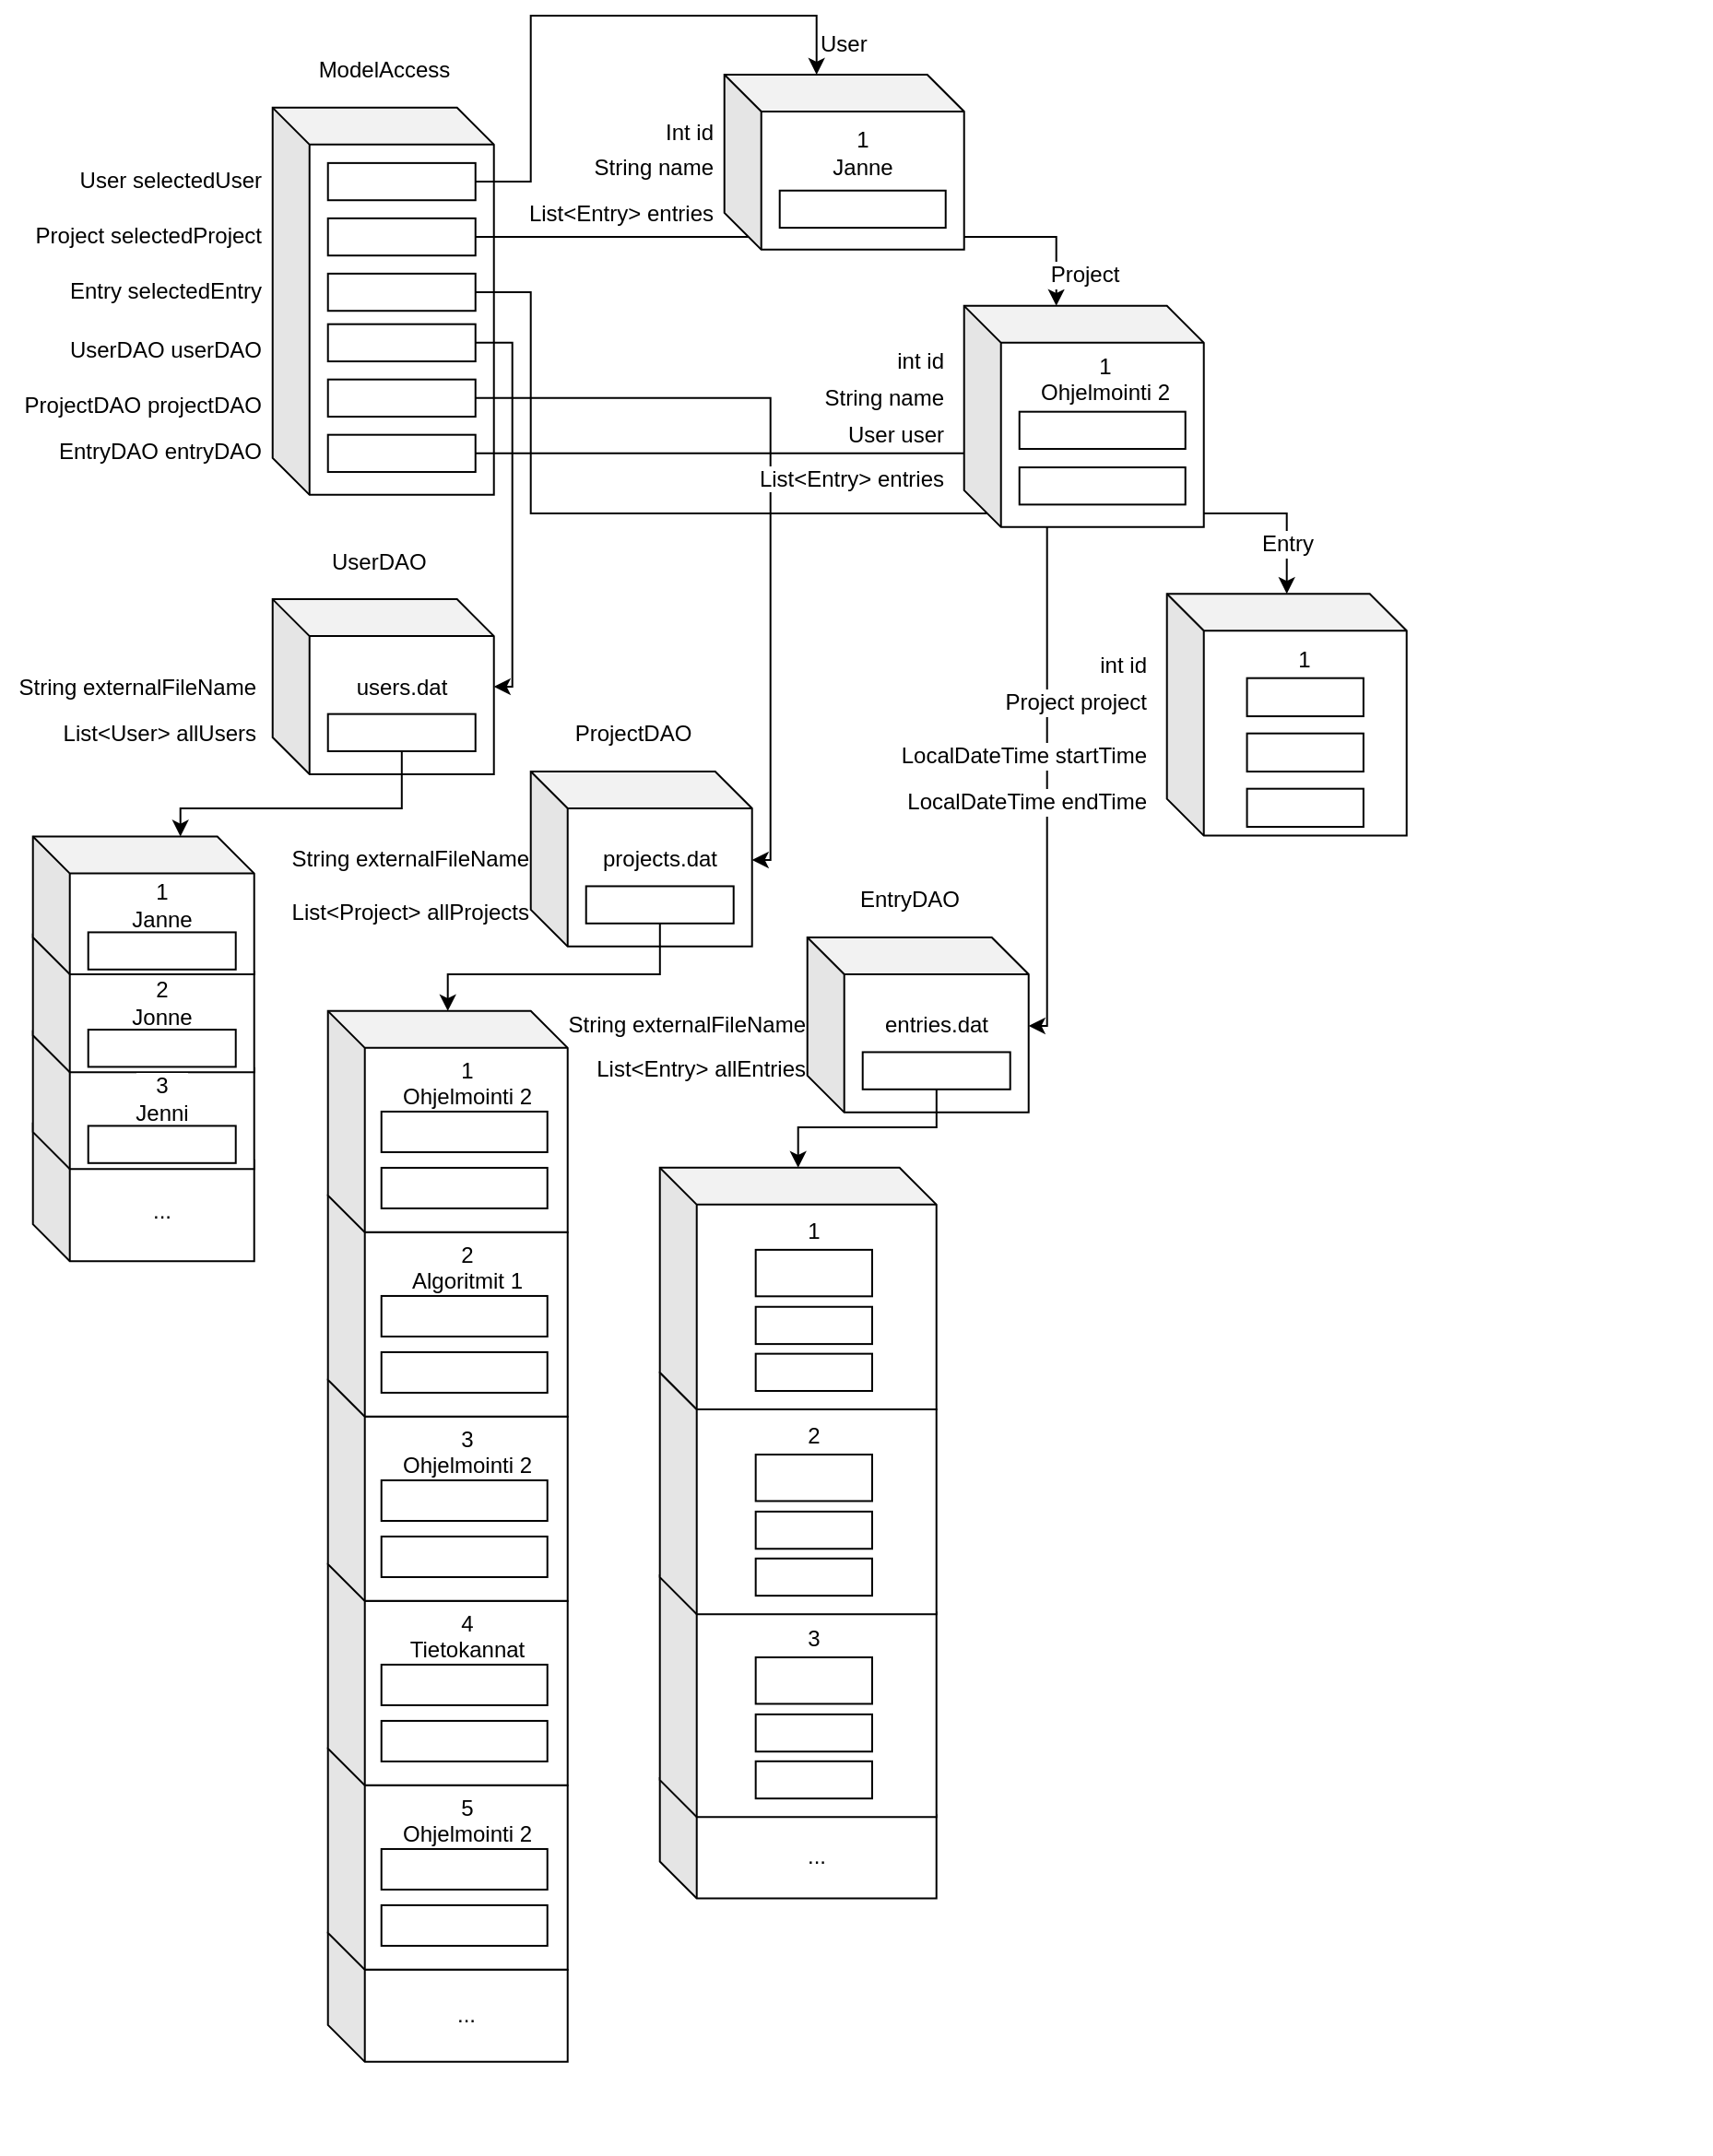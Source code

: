 <mxfile version="12.5.3" type="device"><diagram id="rrkpO7vF_OYcIXnouZr9" name="Page-1"><mxGraphModel dx="1086" dy="966" grid="1" gridSize="10" guides="1" tooltips="1" connect="1" arrows="1" fold="1" page="1" pageScale="1" pageWidth="827" pageHeight="1169" math="0" shadow="0"><root><mxCell id="0"/><mxCell id="1" parent="0"/><mxCell id="aQ8OHR9xUHMVFZoHDJCB-1" value="" style="shape=cube;whiteSpace=wrap;html=1;boundedLbl=1;backgroundOutline=1;darkOpacity=0.05;darkOpacity2=0.1;fontColor=#000000;labelBackgroundColor=#ffffff;" parent="1" vertex="1"><mxGeometry x="157.86" y="70.43" width="120" height="210" as="geometry"/></mxCell><mxCell id="aQ8OHR9xUHMVFZoHDJCB-2" value="ModelAccess" style="text;html=1;align=center;verticalAlign=middle;resizable=0;points=[];autosize=1;fontColor=#000000;labelBackgroundColor=#ffffff;" parent="1" vertex="1"><mxGeometry x="172.86" y="40.43" width="90" height="20" as="geometry"/></mxCell><mxCell id="-StB5n_U-tKDbDOcCWP0-41" value="" style="group;fontColor=#000000;labelBackgroundColor=#ffffff;" parent="1" vertex="1" connectable="0"><mxGeometry x="387.86" y="490.43" width="180" height="124.99" as="geometry"/></mxCell><mxCell id="-StB5n_U-tKDbDOcCWP0-42" value="" style="shape=cube;whiteSpace=wrap;html=1;boundedLbl=1;backgroundOutline=1;darkOpacity=0.05;darkOpacity2=0.1;fontColor=#000000;labelBackgroundColor=#ffffff;" parent="-StB5n_U-tKDbDOcCWP0-41" vertex="1"><mxGeometry x="60" y="30.037" width="120" height="94.953" as="geometry"/></mxCell><mxCell id="-StB5n_U-tKDbDOcCWP0-43" value="" style="rounded=0;whiteSpace=wrap;html=1;fontColor=#000000;labelBackgroundColor=#ffffff;" parent="-StB5n_U-tKDbDOcCWP0-41" vertex="1"><mxGeometry x="90" y="92.293" width="80" height="20.178" as="geometry"/></mxCell><mxCell id="-StB5n_U-tKDbDOcCWP0-44" value="EntryDAO" style="text;html=1;align=center;verticalAlign=middle;resizable=0;points=[];autosize=1;fontColor=#000000;labelBackgroundColor=#ffffff;" parent="-StB5n_U-tKDbDOcCWP0-41" vertex="1"><mxGeometry x="80" width="70" height="20" as="geometry"/></mxCell><mxCell id="-StB5n_U-tKDbDOcCWP0-45" value="entries.dat" style="text;html=1;strokeColor=none;fillColor=none;align=center;verticalAlign=middle;whiteSpace=wrap;rounded=0;fontColor=#000000;labelBackgroundColor=#ffffff;" parent="-StB5n_U-tKDbDOcCWP0-41" vertex="1"><mxGeometry x="110" y="71.398" width="40" height="12.222" as="geometry"/></mxCell><mxCell id="-StB5n_U-tKDbDOcCWP0-87" value="List&amp;lt;Entry&amp;gt; allEntries" style="text;html=1;align=right;fontColor=#000000;labelBackgroundColor=#ffffff;" parent="-StB5n_U-tKDbDOcCWP0-41" vertex="1"><mxGeometry x="-40" y="87.38" width="100" height="30" as="geometry"/></mxCell><mxCell id="-StB5n_U-tKDbDOcCWP0-47" value="" style="group;fontColor=#000000;labelBackgroundColor=#ffffff;" parent="1" vertex="1" connectable="0"><mxGeometry x="237.86" y="400.43" width="180" height="124.99" as="geometry"/></mxCell><mxCell id="-StB5n_U-tKDbDOcCWP0-48" value="" style="shape=cube;whiteSpace=wrap;html=1;boundedLbl=1;backgroundOutline=1;darkOpacity=0.05;darkOpacity2=0.1;fontColor=#000000;labelBackgroundColor=#ffffff;" parent="-StB5n_U-tKDbDOcCWP0-47" vertex="1"><mxGeometry x="60" y="30.037" width="120" height="94.953" as="geometry"/></mxCell><mxCell id="-StB5n_U-tKDbDOcCWP0-49" value="" style="rounded=0;whiteSpace=wrap;html=1;fontColor=#000000;labelBackgroundColor=#ffffff;" parent="-StB5n_U-tKDbDOcCWP0-47" vertex="1"><mxGeometry x="90" y="92.293" width="80" height="20.178" as="geometry"/></mxCell><mxCell id="-StB5n_U-tKDbDOcCWP0-50" value="ProjectDAO" style="text;html=1;align=center;verticalAlign=middle;resizable=0;points=[];autosize=1;fontColor=#000000;labelBackgroundColor=#ffffff;" parent="-StB5n_U-tKDbDOcCWP0-47" vertex="1"><mxGeometry x="75" width="80" height="20" as="geometry"/></mxCell><mxCell id="-StB5n_U-tKDbDOcCWP0-51" value="projects.dat" style="text;html=1;strokeColor=none;fillColor=none;align=center;verticalAlign=middle;whiteSpace=wrap;rounded=0;fontColor=#000000;labelBackgroundColor=#ffffff;" parent="-StB5n_U-tKDbDOcCWP0-47" vertex="1"><mxGeometry x="110" y="71.398" width="40" height="12.222" as="geometry"/></mxCell><mxCell id="-StB5n_U-tKDbDOcCWP0-52" value="String externalFileName" style="text;html=1;align=right;verticalAlign=middle;resizable=0;points=[];autosize=1;fontColor=#000000;labelBackgroundColor=#ffffff;" parent="-StB5n_U-tKDbDOcCWP0-47" vertex="1"><mxGeometry x="-80" y="67.51" width="140" height="20" as="geometry"/></mxCell><mxCell id="-StB5n_U-tKDbDOcCWP0-1" value="" style="group;fontColor=#000000;labelBackgroundColor=#ffffff;" parent="1" vertex="1" connectable="0"><mxGeometry x="27.86" y="452.71" width="120" height="344.764" as="geometry"/></mxCell><mxCell id="-StB5n_U-tKDbDOcCWP0-7" value="" style="group;fontColor=#000000;labelBackgroundColor=#ffffff;" parent="-StB5n_U-tKDbDOcCWP0-1" vertex="1" connectable="0"><mxGeometry y="156" width="120" height="100" as="geometry"/></mxCell><mxCell id="-StB5n_U-tKDbDOcCWP0-8" value="" style="group;fontColor=#000000;labelBackgroundColor=#ffffff;" parent="-StB5n_U-tKDbDOcCWP0-7" vertex="1" connectable="0"><mxGeometry width="120" height="100" as="geometry"/></mxCell><mxCell id="-StB5n_U-tKDbDOcCWP0-9" value="..." style="shape=cube;whiteSpace=wrap;html=1;boundedLbl=1;backgroundOutline=1;darkOpacity=0.05;darkOpacity2=0.1;fontColor=#000000;labelBackgroundColor=#ffffff;" parent="-StB5n_U-tKDbDOcCWP0-8" vertex="1"><mxGeometry y="12.618" width="120" height="74.766" as="geometry"/></mxCell><mxCell id="-StB5n_U-tKDbDOcCWP0-11" value="" style="group;fontColor=#000000;labelBackgroundColor=#ffffff;" parent="-StB5n_U-tKDbDOcCWP0-8" vertex="1" connectable="0"><mxGeometry y="-50" width="120" height="100" as="geometry"/></mxCell><mxCell id="-StB5n_U-tKDbDOcCWP0-12" value="" style="group;fontColor=#000000;labelBackgroundColor=#ffffff;" parent="-StB5n_U-tKDbDOcCWP0-11" vertex="1" connectable="0"><mxGeometry width="120" height="100" as="geometry"/></mxCell><mxCell id="-StB5n_U-tKDbDOcCWP0-13" value="" style="shape=cube;whiteSpace=wrap;html=1;boundedLbl=1;backgroundOutline=1;darkOpacity=0.05;darkOpacity2=0.1;fontColor=#000000;labelBackgroundColor=#ffffff;" parent="-StB5n_U-tKDbDOcCWP0-12" vertex="1"><mxGeometry y="12.618" width="120" height="74.766" as="geometry"/></mxCell><mxCell id="-StB5n_U-tKDbDOcCWP0-15" value="" style="group;fontColor=#000000;labelBackgroundColor=#ffffff;" parent="-StB5n_U-tKDbDOcCWP0-12" vertex="1" connectable="0"><mxGeometry y="-52.43" width="120" height="100" as="geometry"/></mxCell><mxCell id="-StB5n_U-tKDbDOcCWP0-16" value="" style="group;fontColor=#000000;labelBackgroundColor=#ffffff;" parent="-StB5n_U-tKDbDOcCWP0-15" vertex="1" connectable="0"><mxGeometry width="120" height="100" as="geometry"/></mxCell><mxCell id="-StB5n_U-tKDbDOcCWP0-17" value="" style="shape=cube;whiteSpace=wrap;html=1;boundedLbl=1;backgroundOutline=1;darkOpacity=0.05;darkOpacity2=0.1;fontColor=#000000;labelBackgroundColor=#ffffff;" parent="-StB5n_U-tKDbDOcCWP0-16" vertex="1"><mxGeometry y="12.618" width="120" height="74.766" as="geometry"/></mxCell><mxCell id="-StB5n_U-tKDbDOcCWP0-30" value="2&lt;br&gt;Jonne" style="text;html=1;strokeColor=none;fillColor=none;align=center;verticalAlign=middle;whiteSpace=wrap;rounded=0;fontColor=#000000;labelBackgroundColor=#ffffff;" parent="-StB5n_U-tKDbDOcCWP0-16" vertex="1"><mxGeometry x="20" y="34.25" width="100" height="30" as="geometry"/></mxCell><mxCell id="-StB5n_U-tKDbDOcCWP0-31" value="" style="rounded=0;whiteSpace=wrap;html=1;fontColor=#000000;labelBackgroundColor=#ffffff;" parent="-StB5n_U-tKDbDOcCWP0-16" vertex="1"><mxGeometry x="30" y="64.253" width="80" height="20.178" as="geometry"/></mxCell><mxCell id="-StB5n_U-tKDbDOcCWP0-21" value="" style="shape=cube;whiteSpace=wrap;html=1;boundedLbl=1;backgroundOutline=1;darkOpacity=0.05;darkOpacity2=0.1;fontColor=#000000;labelBackgroundColor=#ffffff;" parent="-StB5n_U-tKDbDOcCWP0-16" vertex="1"><mxGeometry y="-40.512" width="120" height="74.766" as="geometry"/></mxCell><mxCell id="-StB5n_U-tKDbDOcCWP0-32" value="3&lt;br&gt;Jenni" style="text;html=1;strokeColor=none;fillColor=none;align=center;verticalAlign=middle;whiteSpace=wrap;rounded=0;fontColor=#000000;labelBackgroundColor=#ffffff;" parent="-StB5n_U-tKDbDOcCWP0-12" vertex="1"><mxGeometry x="20" y="34" width="100" height="30" as="geometry"/></mxCell><mxCell id="-StB5n_U-tKDbDOcCWP0-33" value="" style="rounded=0;whiteSpace=wrap;html=1;fontColor=#000000;labelBackgroundColor=#ffffff;" parent="-StB5n_U-tKDbDOcCWP0-12" vertex="1"><mxGeometry x="30" y="64.003" width="80" height="20.178" as="geometry"/></mxCell><mxCell id="-StB5n_U-tKDbDOcCWP0-19" value="" style="group;fontColor=#000000;labelBackgroundColor=#ffffff;" parent="-StB5n_U-tKDbDOcCWP0-1" vertex="1" connectable="0"><mxGeometry width="120" height="100" as="geometry"/></mxCell><mxCell id="-StB5n_U-tKDbDOcCWP0-20" value="" style="group;fontColor=#000000;labelBackgroundColor=#ffffff;" parent="-StB5n_U-tKDbDOcCWP0-19" vertex="1" connectable="0"><mxGeometry width="120" height="100" as="geometry"/></mxCell><mxCell id="-StB5n_U-tKDbDOcCWP0-22" value="1&lt;br&gt;Janne&lt;br&gt;" style="text;html=1;strokeColor=none;fillColor=none;align=center;verticalAlign=middle;whiteSpace=wrap;rounded=0;fontColor=#000000;labelBackgroundColor=#ffffff;" parent="-StB5n_U-tKDbDOcCWP0-20" vertex="1"><mxGeometry x="20" y="35" width="100" height="30" as="geometry"/></mxCell><mxCell id="-StB5n_U-tKDbDOcCWP0-29" value="" style="rounded=0;whiteSpace=wrap;html=1;fontColor=#000000;labelBackgroundColor=#ffffff;" parent="-StB5n_U-tKDbDOcCWP0-20" vertex="1"><mxGeometry x="30" y="65.003" width="80" height="20.178" as="geometry"/></mxCell><mxCell id="-StB5n_U-tKDbDOcCWP0-179" style="edgeStyle=orthogonalEdgeStyle;rounded=0;orthogonalLoop=1;jettySize=auto;html=1;fontColor=#000000;labelBackgroundColor=#ffffff;" parent="1" source="-StB5n_U-tKDbDOcCWP0-59" target="aQ8OHR9xUHMVFZoHDJCB-309" edge="1"><mxGeometry relative="1" as="geometry"><Array as="points"><mxPoint x="297.86" y="170.43"/><mxPoint x="297.86" y="290.43"/><mxPoint x="707.86" y="290.43"/></Array></mxGeometry></mxCell><mxCell id="-StB5n_U-tKDbDOcCWP0-59" value="" style="rounded=0;whiteSpace=wrap;html=1;fontColor=#000000;labelBackgroundColor=#ffffff;" parent="1" vertex="1"><mxGeometry x="187.86" y="160.433" width="80" height="20.178" as="geometry"/></mxCell><mxCell id="-StB5n_U-tKDbDOcCWP0-174" style="edgeStyle=orthogonalEdgeStyle;rounded=0;orthogonalLoop=1;jettySize=auto;html=1;fontColor=#000000;labelBackgroundColor=#ffffff;" parent="1" source="-StB5n_U-tKDbDOcCWP0-62" target="aQ8OHR9xUHMVFZoHDJCB-229" edge="1"><mxGeometry relative="1" as="geometry"><Array as="points"><mxPoint x="582.86" y="141.43"/></Array></mxGeometry></mxCell><mxCell id="-StB5n_U-tKDbDOcCWP0-62" value="" style="rounded=0;whiteSpace=wrap;html=1;fontColor=#000000;labelBackgroundColor=#ffffff;" parent="1" vertex="1"><mxGeometry x="187.86" y="130.433" width="80" height="20.178" as="geometry"/></mxCell><mxCell id="-StB5n_U-tKDbDOcCWP0-84" style="edgeStyle=orthogonalEdgeStyle;rounded=0;orthogonalLoop=1;jettySize=auto;html=1;fontColor=#000000;labelBackgroundColor=#ffffff;" parent="1" source="-StB5n_U-tKDbDOcCWP0-63" target="aQ8OHR9xUHMVFZoHDJCB-203" edge="1"><mxGeometry relative="1" as="geometry"><Array as="points"><mxPoint x="297.86" y="111.43"/><mxPoint x="297.86" y="20.43"/><mxPoint x="452.86" y="20.43"/></Array></mxGeometry></mxCell><mxCell id="-StB5n_U-tKDbDOcCWP0-63" value="" style="rounded=0;whiteSpace=wrap;html=1;fontColor=#000000;labelBackgroundColor=#ffffff;" parent="1" vertex="1"><mxGeometry x="187.86" y="100.433" width="80" height="20.178" as="geometry"/></mxCell><mxCell id="-StB5n_U-tKDbDOcCWP0-91" style="edgeStyle=orthogonalEdgeStyle;rounded=0;orthogonalLoop=1;jettySize=auto;html=1;fontColor=#000000;labelBackgroundColor=#ffffff;" parent="1" source="-StB5n_U-tKDbDOcCWP0-65" target="-StB5n_U-tKDbDOcCWP0-42" edge="1"><mxGeometry relative="1" as="geometry"><Array as="points"><mxPoint x="577.86" y="258.43"/><mxPoint x="577.86" y="568.43"/></Array></mxGeometry></mxCell><mxCell id="-StB5n_U-tKDbDOcCWP0-65" value="" style="rounded=0;whiteSpace=wrap;html=1;fontColor=#000000;labelBackgroundColor=#ffffff;" parent="1" vertex="1"><mxGeometry x="187.86" y="247.843" width="80" height="20.178" as="geometry"/></mxCell><mxCell id="-StB5n_U-tKDbDOcCWP0-88" style="edgeStyle=orthogonalEdgeStyle;rounded=0;orthogonalLoop=1;jettySize=auto;html=1;fontColor=#000000;labelBackgroundColor=#ffffff;" parent="1" source="-StB5n_U-tKDbDOcCWP0-66" target="-StB5n_U-tKDbDOcCWP0-48" edge="1"><mxGeometry relative="1" as="geometry"><Array as="points"><mxPoint x="427.86" y="228.43"/><mxPoint x="427.86" y="478.43"/></Array></mxGeometry></mxCell><mxCell id="-StB5n_U-tKDbDOcCWP0-66" value="" style="rounded=0;whiteSpace=wrap;html=1;fontColor=#000000;labelBackgroundColor=#ffffff;" parent="1" vertex="1"><mxGeometry x="187.86" y="217.843" width="80" height="20.178" as="geometry"/></mxCell><mxCell id="-StB5n_U-tKDbDOcCWP0-83" style="edgeStyle=orthogonalEdgeStyle;rounded=0;orthogonalLoop=1;jettySize=auto;html=1;fontColor=#000000;labelBackgroundColor=#ffffff;" parent="1" source="-StB5n_U-tKDbDOcCWP0-67" target="-StB5n_U-tKDbDOcCWP0-34" edge="1"><mxGeometry relative="1" as="geometry"><Array as="points"><mxPoint x="287.86" y="198.43"/><mxPoint x="287.86" y="384.43"/></Array></mxGeometry></mxCell><mxCell id="-StB5n_U-tKDbDOcCWP0-67" value="" style="rounded=0;whiteSpace=wrap;html=1;fontColor=#000000;labelBackgroundColor=#ffffff;" parent="1" vertex="1"><mxGeometry x="187.86" y="187.843" width="80" height="20.178" as="geometry"/></mxCell><mxCell id="-StB5n_U-tKDbDOcCWP0-68" value="EntryDAO entryDAO" style="text;html=1;align=right;fontColor=#000000;labelBackgroundColor=#ffffff;" parent="1" vertex="1"><mxGeometry x="72.86" y="242.93" width="80" height="30" as="geometry"/></mxCell><mxCell id="-StB5n_U-tKDbDOcCWP0-69" value="User selectedUser" style="text;html=1;align=right;verticalAlign=middle;resizable=0;points=[];autosize=1;fontColor=#000000;labelBackgroundColor=#ffffff;" parent="1" vertex="1"><mxGeometry x="42.86" y="100.43" width="110" height="20" as="geometry"/></mxCell><mxCell id="-StB5n_U-tKDbDOcCWP0-70" value="Project selectedProject" style="text;html=1;align=right;fontColor=#000000;labelBackgroundColor=#ffffff;" parent="1" vertex="1"><mxGeometry x="62.86" y="125.52" width="90" height="30" as="geometry"/></mxCell><mxCell id="-StB5n_U-tKDbDOcCWP0-71" value="ProjectDAO projectDAO" style="text;html=1;align=right;fontColor=#000000;labelBackgroundColor=#ffffff;" parent="1" vertex="1"><mxGeometry x="62.86" y="217.84" width="90" height="30" as="geometry"/></mxCell><mxCell id="-StB5n_U-tKDbDOcCWP0-72" value="Entry selectedEntry" style="text;html=1;align=right;fontColor=#000000;labelBackgroundColor=#ffffff;" parent="1" vertex="1"><mxGeometry x="72.86" y="155.52" width="80" height="30" as="geometry"/></mxCell><mxCell id="-StB5n_U-tKDbDOcCWP0-73" value="UserDAO&amp;nbsp;userDAO" style="text;html=1;align=right;fontColor=#000000;labelBackgroundColor=#ffffff;" parent="1" vertex="1"><mxGeometry x="97.86" y="187.84" width="55" height="30" as="geometry"/></mxCell><mxCell id="-StB5n_U-tKDbDOcCWP0-76" value="" style="group;fontColor=#000000;labelBackgroundColor=#ffffff;" parent="1" vertex="1" connectable="0"><mxGeometry x="97.86" y="307.02" width="180" height="124.99" as="geometry"/></mxCell><mxCell id="-StB5n_U-tKDbDOcCWP0-40" value="" style="group;fontColor=#000000;labelBackgroundColor=#ffffff;" parent="-StB5n_U-tKDbDOcCWP0-76" vertex="1" connectable="0"><mxGeometry width="180" height="124.99" as="geometry"/></mxCell><mxCell id="-StB5n_U-tKDbDOcCWP0-34" value="" style="shape=cube;whiteSpace=wrap;html=1;boundedLbl=1;backgroundOutline=1;darkOpacity=0.05;darkOpacity2=0.1;fontColor=#000000;labelBackgroundColor=#ffffff;" parent="-StB5n_U-tKDbDOcCWP0-40" vertex="1"><mxGeometry x="60" y="30.037" width="120" height="94.953" as="geometry"/></mxCell><mxCell id="-StB5n_U-tKDbDOcCWP0-35" value="" style="rounded=0;whiteSpace=wrap;html=1;fontColor=#000000;labelBackgroundColor=#ffffff;" parent="-StB5n_U-tKDbDOcCWP0-40" vertex="1"><mxGeometry x="90" y="92.293" width="80" height="20.178" as="geometry"/></mxCell><mxCell id="-StB5n_U-tKDbDOcCWP0-38" value="users.dat" style="text;html=1;strokeColor=none;fillColor=none;align=center;verticalAlign=middle;whiteSpace=wrap;rounded=0;fontColor=#000000;labelBackgroundColor=#ffffff;" parent="-StB5n_U-tKDbDOcCWP0-40" vertex="1"><mxGeometry x="110" y="71.398" width="40" height="12.222" as="geometry"/></mxCell><mxCell id="-StB5n_U-tKDbDOcCWP0-39" value="String externalFileName" style="text;html=1;align=right;verticalAlign=middle;resizable=0;points=[];autosize=1;fontColor=#000000;labelBackgroundColor=#ffffff;" parent="-StB5n_U-tKDbDOcCWP0-40" vertex="1"><mxGeometry x="-87.86" y="67.51" width="140" height="20" as="geometry"/></mxCell><mxCell id="-StB5n_U-tKDbDOcCWP0-55" value="List&amp;lt;User&amp;gt; allUsers" style="text;html=1;align=right;fontColor=#000000;labelBackgroundColor=#ffffff;" parent="-StB5n_U-tKDbDOcCWP0-40" vertex="1"><mxGeometry x="-30" y="88.69" width="82.14" height="27.38" as="geometry"/></mxCell><mxCell id="-StB5n_U-tKDbDOcCWP0-79" value="&lt;span style=&quot;&quot;&gt;UserDAO&lt;/span&gt;" style="text;html=1;fontColor=#000000;labelBackgroundColor=#ffffff;" parent="-StB5n_U-tKDbDOcCWP0-40" vertex="1"><mxGeometry x="90" y="-4.0" width="80" height="30" as="geometry"/></mxCell><mxCell id="-StB5n_U-tKDbDOcCWP0-78" style="edgeStyle=orthogonalEdgeStyle;rounded=0;orthogonalLoop=1;jettySize=auto;html=1;fontColor=#000000;labelBackgroundColor=#ffffff;" parent="1" source="-StB5n_U-tKDbDOcCWP0-35" target="-StB5n_U-tKDbDOcCWP0-21" edge="1"><mxGeometry relative="1" as="geometry"><Array as="points"><mxPoint x="227.86" y="450.43"/><mxPoint x="107.86" y="450.43"/></Array></mxGeometry></mxCell><mxCell id="-StB5n_U-tKDbDOcCWP0-92" style="edgeStyle=orthogonalEdgeStyle;rounded=0;orthogonalLoop=1;jettySize=auto;html=1;fontColor=#000000;labelBackgroundColor=#ffffff;" parent="1" source="-StB5n_U-tKDbDOcCWP0-43" target="aQ8OHR9xUHMVFZoHDJCB-299" edge="1"><mxGeometry relative="1" as="geometry"><Array as="points"><mxPoint x="517.86" y="623.43"/><mxPoint x="442.86" y="623.43"/></Array></mxGeometry></mxCell><mxCell id="-StB5n_U-tKDbDOcCWP0-103" value="Project" style="text;html=1;align=center;verticalAlign=middle;resizable=0;points=[];autosize=1;labelBackgroundColor=#ffffff;fontColor=#000000;" parent="1" vertex="1"><mxGeometry x="572.86" y="150.61" width="50" height="20" as="geometry"/></mxCell><mxCell id="-StB5n_U-tKDbDOcCWP0-110" value="" style="group;fontColor=#000000;labelBackgroundColor=#ffffff;" parent="1" vertex="1" connectable="0"><mxGeometry x="532.86" y="177.93" width="130" height="120" as="geometry"/></mxCell><mxCell id="aQ8OHR9xUHMVFZoHDJCB-229" value="" style="shape=cube;whiteSpace=wrap;html=1;boundedLbl=1;backgroundOutline=1;darkOpacity=0.05;darkOpacity2=0.1;fontColor=#000000;labelBackgroundColor=#ffffff;" parent="-StB5n_U-tKDbDOcCWP0-110" vertex="1"><mxGeometry width="130" height="120" as="geometry"/></mxCell><mxCell id="aQ8OHR9xUHMVFZoHDJCB-231" value="" style="rounded=0;whiteSpace=wrap;html=1;fontColor=#000000;labelBackgroundColor=#ffffff;" parent="-StB5n_U-tKDbDOcCWP0-110" vertex="1"><mxGeometry x="30" y="87.59" width="90" height="20.18" as="geometry"/></mxCell><mxCell id="-StB5n_U-tKDbDOcCWP0-109" value="" style="rounded=0;whiteSpace=wrap;html=1;fontColor=#000000;labelBackgroundColor=#ffffff;" parent="-StB5n_U-tKDbDOcCWP0-110" vertex="1"><mxGeometry x="30" y="57.41" width="90" height="20.18" as="geometry"/></mxCell><mxCell id="YwDXdA1d0f5KHi-CMdwl-13" value="1&lt;br&gt;Ohjelmointi 2" style="text;html=1;align=center;fontColor=#000000;labelBackgroundColor=#ffffff;" parent="-StB5n_U-tKDbDOcCWP0-110" vertex="1"><mxGeometry x="41" y="19.503" width="70" height="43.636" as="geometry"/></mxCell><mxCell id="-StB5n_U-tKDbDOcCWP0-143" value="" style="group;fontColor=#000000;labelBackgroundColor=#ffffff;" parent="1" vertex="1" connectable="0"><mxGeometry x="187.86" y="560.43" width="130" height="620" as="geometry"/></mxCell><mxCell id="-StB5n_U-tKDbDOcCWP0-138" value="" style="group;fontColor=#000000;labelBackgroundColor=#ffffff;" parent="-StB5n_U-tKDbDOcCWP0-143" vertex="1" connectable="0"><mxGeometry x="5.684e-14" y="500" width="130" height="120" as="geometry"/></mxCell><mxCell id="-StB5n_U-tKDbDOcCWP0-139" value="..." style="shape=cube;whiteSpace=wrap;html=1;boundedLbl=1;backgroundOutline=1;darkOpacity=0.05;darkOpacity2=0.1;fontColor=#000000;labelBackgroundColor=#ffffff;" parent="-StB5n_U-tKDbDOcCWP0-138" vertex="1"><mxGeometry width="130" height="70" as="geometry"/></mxCell><mxCell id="-StB5n_U-tKDbDOcCWP0-111" value="" style="group;fontColor=#000000;labelBackgroundColor=#ffffff;" parent="-StB5n_U-tKDbDOcCWP0-143" vertex="1" connectable="0"><mxGeometry width="130.0" height="520" as="geometry"/></mxCell><mxCell id="-StB5n_U-tKDbDOcCWP0-116" value="" style="group;fontColor=#000000;labelBackgroundColor=#ffffff;" parent="-StB5n_U-tKDbDOcCWP0-111" vertex="1" connectable="0"><mxGeometry x="5.684e-14" y="100" width="130" height="420" as="geometry"/></mxCell><mxCell id="-StB5n_U-tKDbDOcCWP0-121" value="" style="group;fontColor=#000000;labelBackgroundColor=#ffffff;" parent="-StB5n_U-tKDbDOcCWP0-116" vertex="1" connectable="0"><mxGeometry x="-5.684e-14" y="100" width="130" height="320" as="geometry"/></mxCell><mxCell id="-StB5n_U-tKDbDOcCWP0-126" value="" style="group;fontColor=#000000;labelBackgroundColor=#ffffff;" parent="-StB5n_U-tKDbDOcCWP0-121" vertex="1" connectable="0"><mxGeometry y="100" width="130" height="220" as="geometry"/></mxCell><mxCell id="-StB5n_U-tKDbDOcCWP0-131" value="" style="group;fontColor=#000000;labelBackgroundColor=#ffffff;" parent="-StB5n_U-tKDbDOcCWP0-126" vertex="1" connectable="0"><mxGeometry y="100" width="130" height="120" as="geometry"/></mxCell><mxCell id="-StB5n_U-tKDbDOcCWP0-132" value="" style="shape=cube;whiteSpace=wrap;html=1;boundedLbl=1;backgroundOutline=1;darkOpacity=0.05;darkOpacity2=0.1;fontColor=#000000;labelBackgroundColor=#ffffff;" parent="-StB5n_U-tKDbDOcCWP0-131" vertex="1"><mxGeometry width="130" height="120.0" as="geometry"/></mxCell><mxCell id="-StB5n_U-tKDbDOcCWP0-133" value="" style="rounded=0;whiteSpace=wrap;html=1;fontColor=#000000;labelBackgroundColor=#ffffff;" parent="-StB5n_U-tKDbDOcCWP0-131" vertex="1"><mxGeometry x="29" y="85.036" width="90" height="22.015" as="geometry"/></mxCell><mxCell id="-StB5n_U-tKDbDOcCWP0-134" value="5&lt;br&gt;Ohjelmointi 2" style="text;html=1;align=center;fontColor=#000000;labelBackgroundColor=#ffffff;" parent="-StB5n_U-tKDbDOcCWP0-131" vertex="1"><mxGeometry x="40" y="18.993" width="70" height="43.636" as="geometry"/></mxCell><mxCell id="-StB5n_U-tKDbDOcCWP0-135" value="" style="rounded=0;whiteSpace=wrap;html=1;fontColor=#000000;labelBackgroundColor=#ffffff;" parent="-StB5n_U-tKDbDOcCWP0-131" vertex="1"><mxGeometry x="29" y="54.545" width="90" height="22.015" as="geometry"/></mxCell><mxCell id="-StB5n_U-tKDbDOcCWP0-127" value="" style="shape=cube;whiteSpace=wrap;html=1;boundedLbl=1;backgroundOutline=1;darkOpacity=0.05;darkOpacity2=0.1;fontColor=#000000;labelBackgroundColor=#ffffff;" parent="-StB5n_U-tKDbDOcCWP0-126" vertex="1"><mxGeometry width="130" height="120.0" as="geometry"/></mxCell><mxCell id="-StB5n_U-tKDbDOcCWP0-128" value="" style="rounded=0;whiteSpace=wrap;html=1;fontColor=#000000;labelBackgroundColor=#ffffff;" parent="-StB5n_U-tKDbDOcCWP0-126" vertex="1"><mxGeometry x="29" y="85.036" width="90" height="22.015" as="geometry"/></mxCell><mxCell id="-StB5n_U-tKDbDOcCWP0-129" value="4&lt;br&gt;Tietokannat" style="text;html=1;align=center;fontColor=#000000;labelBackgroundColor=#ffffff;" parent="-StB5n_U-tKDbDOcCWP0-126" vertex="1"><mxGeometry x="40" y="18.993" width="70" height="43.636" as="geometry"/></mxCell><mxCell id="-StB5n_U-tKDbDOcCWP0-130" value="" style="rounded=0;whiteSpace=wrap;html=1;fontColor=#000000;labelBackgroundColor=#ffffff;" parent="-StB5n_U-tKDbDOcCWP0-126" vertex="1"><mxGeometry x="29" y="54.545" width="90" height="22.015" as="geometry"/></mxCell><mxCell id="-StB5n_U-tKDbDOcCWP0-122" value="" style="shape=cube;whiteSpace=wrap;html=1;boundedLbl=1;backgroundOutline=1;darkOpacity=0.05;darkOpacity2=0.1;fontColor=#000000;labelBackgroundColor=#ffffff;" parent="-StB5n_U-tKDbDOcCWP0-121" vertex="1"><mxGeometry width="130" height="120.0" as="geometry"/></mxCell><mxCell id="-StB5n_U-tKDbDOcCWP0-123" value="" style="rounded=0;whiteSpace=wrap;html=1;fontColor=#000000;labelBackgroundColor=#ffffff;" parent="-StB5n_U-tKDbDOcCWP0-121" vertex="1"><mxGeometry x="29" y="85.036" width="90" height="22.015" as="geometry"/></mxCell><mxCell id="-StB5n_U-tKDbDOcCWP0-124" value="3&lt;br&gt;Ohjelmointi 2" style="text;html=1;align=center;fontColor=#000000;labelBackgroundColor=#ffffff;" parent="-StB5n_U-tKDbDOcCWP0-121" vertex="1"><mxGeometry x="40" y="18.993" width="70" height="43.636" as="geometry"/></mxCell><mxCell id="-StB5n_U-tKDbDOcCWP0-125" value="" style="rounded=0;whiteSpace=wrap;html=1;fontColor=#000000;labelBackgroundColor=#ffffff;" parent="-StB5n_U-tKDbDOcCWP0-121" vertex="1"><mxGeometry x="29" y="54.545" width="90" height="22.015" as="geometry"/></mxCell><mxCell id="-StB5n_U-tKDbDOcCWP0-117" value="" style="shape=cube;whiteSpace=wrap;html=1;boundedLbl=1;backgroundOutline=1;darkOpacity=0.05;darkOpacity2=0.1;fontColor=#000000;labelBackgroundColor=#ffffff;" parent="-StB5n_U-tKDbDOcCWP0-116" vertex="1"><mxGeometry width="130" height="120.0" as="geometry"/></mxCell><mxCell id="-StB5n_U-tKDbDOcCWP0-118" value="" style="rounded=0;whiteSpace=wrap;html=1;fontColor=#000000;labelBackgroundColor=#ffffff;" parent="-StB5n_U-tKDbDOcCWP0-116" vertex="1"><mxGeometry x="29" y="85.036" width="90" height="22.015" as="geometry"/></mxCell><mxCell id="-StB5n_U-tKDbDOcCWP0-119" value="2&lt;br&gt;Algoritmit 1" style="text;html=1;align=center;fontColor=#000000;labelBackgroundColor=#ffffff;" parent="-StB5n_U-tKDbDOcCWP0-116" vertex="1"><mxGeometry x="40" y="18.993" width="70" height="43.636" as="geometry"/></mxCell><mxCell id="-StB5n_U-tKDbDOcCWP0-120" value="" style="rounded=0;whiteSpace=wrap;html=1;fontColor=#000000;labelBackgroundColor=#ffffff;" parent="-StB5n_U-tKDbDOcCWP0-116" vertex="1"><mxGeometry x="29" y="54.545" width="90" height="22.015" as="geometry"/></mxCell><mxCell id="-StB5n_U-tKDbDOcCWP0-112" value="" style="shape=cube;whiteSpace=wrap;html=1;boundedLbl=1;backgroundOutline=1;darkOpacity=0.05;darkOpacity2=0.1;fontColor=#000000;labelBackgroundColor=#ffffff;" parent="-StB5n_U-tKDbDOcCWP0-111" vertex="1"><mxGeometry width="130" height="120.0" as="geometry"/></mxCell><mxCell id="-StB5n_U-tKDbDOcCWP0-113" value="" style="rounded=0;whiteSpace=wrap;html=1;fontColor=#000000;labelBackgroundColor=#ffffff;" parent="-StB5n_U-tKDbDOcCWP0-111" vertex="1"><mxGeometry x="29" y="85.036" width="90" height="22.015" as="geometry"/></mxCell><mxCell id="-StB5n_U-tKDbDOcCWP0-114" value="1&lt;br&gt;Ohjelmointi 2" style="text;html=1;align=center;fontColor=#000000;labelBackgroundColor=#ffffff;" parent="-StB5n_U-tKDbDOcCWP0-111" vertex="1"><mxGeometry x="40" y="18.993" width="70" height="43.636" as="geometry"/></mxCell><mxCell id="-StB5n_U-tKDbDOcCWP0-115" value="" style="rounded=0;whiteSpace=wrap;html=1;fontColor=#000000;labelBackgroundColor=#ffffff;" parent="-StB5n_U-tKDbDOcCWP0-111" vertex="1"><mxGeometry x="29" y="54.545" width="90" height="22.015" as="geometry"/></mxCell><mxCell id="-StB5n_U-tKDbDOcCWP0-170" value="List&amp;lt;Entry&amp;gt; entries" style="text;html=1;align=right;labelBackgroundColor=#ffffff;fontColor=#000000;" parent="1" vertex="1"><mxGeometry x="422.86" y="258.02" width="100" height="30" as="geometry"/></mxCell><mxCell id="-StB5n_U-tKDbDOcCWP0-171" value="String name" style="text;html=1;align=right;verticalAlign=middle;resizable=0;points=[];autosize=1;labelBackgroundColor=#ffffff;fontColor=#000000;" parent="1" vertex="1"><mxGeometry x="442.86" y="217.93" width="80" height="20" as="geometry"/></mxCell><mxCell id="-StB5n_U-tKDbDOcCWP0-172" value="User user" style="text;html=1;align=right;verticalAlign=middle;resizable=0;points=[];autosize=1;labelBackgroundColor=#ffffff;fontColor=#000000;" parent="1" vertex="1"><mxGeometry x="452.86" y="237.93" width="70" height="20" as="geometry"/></mxCell><mxCell id="-StB5n_U-tKDbDOcCWP0-173" value="int id" style="text;html=1;align=right;verticalAlign=middle;resizable=0;points=[];autosize=1;labelBackgroundColor=#ffffff;fontColor=#000000;" parent="1" vertex="1"><mxGeometry x="482.86" y="197.93" width="40" height="20" as="geometry"/></mxCell><mxCell id="aQ8OHR9xUHMVFZoHDJCB-201" value="" style="group;fontColor=#000000;labelBackgroundColor=#ffffff;" parent="1" vertex="1" connectable="0"><mxGeometry x="402.86" y="20.43" width="130" height="127" as="geometry"/></mxCell><mxCell id="aQ8OHR9xUHMVFZoHDJCB-202" value="" style="group;fontColor=#000000;labelBackgroundColor=#ffffff;" parent="aQ8OHR9xUHMVFZoHDJCB-201" vertex="1" connectable="0"><mxGeometry width="130" height="127" as="geometry"/></mxCell><mxCell id="aQ8OHR9xUHMVFZoHDJCB-203" value="" style="shape=cube;whiteSpace=wrap;html=1;boundedLbl=1;backgroundOutline=1;darkOpacity=0.05;darkOpacity2=0.1;fontColor=#000000;labelBackgroundColor=#ffffff;" parent="aQ8OHR9xUHMVFZoHDJCB-202" vertex="1"><mxGeometry y="32.05" width="130" height="94.95" as="geometry"/></mxCell><mxCell id="aQ8OHR9xUHMVFZoHDJCB-205" value="" style="rounded=0;whiteSpace=wrap;html=1;fontColor=#000000;labelBackgroundColor=#ffffff;" parent="aQ8OHR9xUHMVFZoHDJCB-202" vertex="1"><mxGeometry x="30" y="94.95" width="90" height="20.18" as="geometry"/></mxCell><mxCell id="-StB5n_U-tKDbDOcCWP0-58" value="User" style="text;html=1;labelBackgroundColor=#ffffff;fontColor=#000000;" parent="aQ8OHR9xUHMVFZoHDJCB-202" vertex="1"><mxGeometry x="50" y="2.05" width="50" height="30" as="geometry"/></mxCell><mxCell id="YwDXdA1d0f5KHi-CMdwl-14" value="1&lt;br&gt;Janne&lt;br&gt;" style="text;html=1;strokeColor=none;fillColor=none;align=center;verticalAlign=middle;whiteSpace=wrap;rounded=0;fontColor=#000000;labelBackgroundColor=#ffffff;" parent="aQ8OHR9xUHMVFZoHDJCB-202" vertex="1"><mxGeometry x="25" y="60" width="100" height="30" as="geometry"/></mxCell><mxCell id="-StB5n_U-tKDbDOcCWP0-175" value="int id" style="text;html=1;align=right;verticalAlign=middle;resizable=0;points=[];autosize=1;labelBackgroundColor=#ffffff;fontColor=#000000;" parent="1" vertex="1"><mxGeometry x="592.86" y="363.43" width="40" height="20" as="geometry"/></mxCell><mxCell id="-StB5n_U-tKDbDOcCWP0-176" value="LocalDateTime startTime" style="text;html=1;align=right;verticalAlign=middle;resizable=0;points=[];autosize=1;labelBackgroundColor=#ffffff;fontColor=#000000;" parent="1" vertex="1"><mxGeometry x="482.86" y="412.43" width="150" height="20" as="geometry"/></mxCell><mxCell id="-StB5n_U-tKDbDOcCWP0-177" value="LocalDateTime endTime" style="text;html=1;align=right;verticalAlign=middle;resizable=0;points=[];autosize=1;labelBackgroundColor=#ffffff;fontColor=#000000;" parent="1" vertex="1"><mxGeometry x="482.86" y="437.43" width="150" height="20" as="geometry"/></mxCell><mxCell id="-StB5n_U-tKDbDOcCWP0-178" value="Project project" style="text;html=1;align=right;verticalAlign=middle;resizable=0;points=[];autosize=1;labelBackgroundColor=#ffffff;fontColor=#000000;" parent="1" vertex="1"><mxGeometry x="542.86" y="383.43" width="90" height="20" as="geometry"/></mxCell><mxCell id="aQ8OHR9xUHMVFZoHDJCB-308" value="" style="group;fontColor=#000000;labelBackgroundColor=#ffffff;" parent="1" vertex="1" connectable="0"><mxGeometry x="642.86" y="289.84" width="133.55" height="175.46" as="geometry"/></mxCell><mxCell id="aQ8OHR9xUHMVFZoHDJCB-309" value="" style="shape=cube;whiteSpace=wrap;html=1;boundedLbl=1;backgroundOutline=1;darkOpacity=0.05;darkOpacity2=0.1;fontColor=#000000;labelBackgroundColor=#ffffff;" parent="aQ8OHR9xUHMVFZoHDJCB-308" vertex="1"><mxGeometry y="44.279" width="130" height="131.181" as="geometry"/></mxCell><mxCell id="-StB5n_U-tKDbDOcCWP0-168" value="" style="rounded=0;whiteSpace=wrap;html=1;fontColor=#000000;labelBackgroundColor=#ffffff;" parent="aQ8OHR9xUHMVFZoHDJCB-308" vertex="1"><mxGeometry x="43.42" y="90" width="63.16" height="20.69" as="geometry"/></mxCell><mxCell id="-StB5n_U-tKDbDOcCWP0-167" value="" style="rounded=0;whiteSpace=wrap;html=1;fontColor=#000000;labelBackgroundColor=#ffffff;" parent="aQ8OHR9xUHMVFZoHDJCB-308" vertex="1"><mxGeometry x="43.42" y="120" width="63.16" height="20.69" as="geometry"/></mxCell><mxCell id="-StB5n_U-tKDbDOcCWP0-166" value="" style="rounded=0;whiteSpace=wrap;html=1;fontColor=#000000;labelBackgroundColor=#ffffff;" parent="aQ8OHR9xUHMVFZoHDJCB-308" vertex="1"><mxGeometry x="43.42" y="150" width="63.16" height="20.69" as="geometry"/></mxCell><mxCell id="aQ8OHR9xUHMVFZoHDJCB-310" value="Entry" style="text;html=1;align=center;verticalAlign=middle;resizable=0;points=[];autosize=1;labelBackgroundColor=#ffffff;fillColor=none;fontColor=#000000;" parent="aQ8OHR9xUHMVFZoHDJCB-308" vertex="1"><mxGeometry x="45" y="7.543" width="40" height="20" as="geometry"/></mxCell><mxCell id="YwDXdA1d0f5KHi-CMdwl-15" value="1" style="text;html=1;strokeColor=none;fillColor=none;align=center;verticalAlign=middle;whiteSpace=wrap;rounded=0;fontColor=#000000;labelBackgroundColor=#ffffff;" parent="aQ8OHR9xUHMVFZoHDJCB-308" vertex="1"><mxGeometry x="16.45" y="70" width="117.1" height="20" as="geometry"/></mxCell><mxCell id="-StB5n_U-tKDbDOcCWP0-180" style="edgeStyle=orthogonalEdgeStyle;rounded=0;orthogonalLoop=1;jettySize=auto;html=1;fontColor=#000000;labelBackgroundColor=#ffffff;" parent="1" source="-StB5n_U-tKDbDOcCWP0-49" target="-StB5n_U-tKDbDOcCWP0-112" edge="1"><mxGeometry relative="1" as="geometry"><Array as="points"><mxPoint x="367.86" y="540.43"/><mxPoint x="252.86" y="540.43"/></Array></mxGeometry></mxCell><mxCell id="aQ8OHR9xUHMVFZoHDJCB-298" value="" style="group;fontColor=#000000;labelBackgroundColor=#ffffff;" parent="1" vertex="1" connectable="0"><mxGeometry x="787.86" y="630.43" width="150" height="426.34" as="geometry"/></mxCell><mxCell id="YwDXdA1d0f5KHi-CMdwl-2" value="" style="group;fontColor=#000000;labelBackgroundColor=#ffffff;" parent="aQ8OHR9xUHMVFZoHDJCB-298" vertex="1" connectable="0"><mxGeometry x="-420" y="15.0" width="150" height="396.34" as="geometry"/></mxCell><mxCell id="YwDXdA1d0f5KHi-CMdwl-1" value="" style="group;fontColor=#000000;labelBackgroundColor=#ffffff;" parent="YwDXdA1d0f5KHi-CMdwl-2" vertex="1" connectable="0"><mxGeometry width="150" height="396.34" as="geometry"/></mxCell><mxCell id="-StB5n_U-tKDbDOcCWP0-197" value="" style="group;fontColor=#000000;labelBackgroundColor=#ffffff;" parent="YwDXdA1d0f5KHi-CMdwl-1" vertex="1" connectable="0"><mxGeometry width="150" height="396.34" as="geometry"/></mxCell><mxCell id="-StB5n_U-tKDbDOcCWP0-165" value="..." style="shape=cube;whiteSpace=wrap;html=1;boundedLbl=1;backgroundOutline=1;darkOpacity=0.05;darkOpacity2=0.1;fontColor=#000000;labelBackgroundColor=#ffffff;" parent="-StB5n_U-tKDbDOcCWP0-197" vertex="1"><mxGeometry y="331.07" width="150" height="65.27" as="geometry"/></mxCell><mxCell id="-StB5n_U-tKDbDOcCWP0-190" value="" style="group;fontColor=#000000;labelBackgroundColor=#ffffff;" parent="-StB5n_U-tKDbDOcCWP0-197" vertex="1" connectable="0"><mxGeometry y="221.07" width="150" height="131.07" as="geometry"/></mxCell><mxCell id="-StB5n_U-tKDbDOcCWP0-191" value="" style="shape=cube;whiteSpace=wrap;html=1;boundedLbl=1;backgroundOutline=1;darkOpacity=0.05;darkOpacity2=0.1;fontColor=#000000;labelBackgroundColor=#ffffff;" parent="-StB5n_U-tKDbDOcCWP0-190" vertex="1"><mxGeometry width="150" height="131.07" as="geometry"/></mxCell><mxCell id="-StB5n_U-tKDbDOcCWP0-192" value="3" style="text;html=1;strokeColor=none;fillColor=none;align=center;verticalAlign=middle;whiteSpace=wrap;rounded=0;fontColor=#000000;labelBackgroundColor=#ffffff;" parent="-StB5n_U-tKDbDOcCWP0-190" vertex="1"><mxGeometry x="25.01" y="24.51" width="117.1" height="20" as="geometry"/></mxCell><mxCell id="-StB5n_U-tKDbDOcCWP0-193" value="" style="rounded=0;whiteSpace=wrap;html=1;fontColor=#000000;labelBackgroundColor=#ffffff;" parent="-StB5n_U-tKDbDOcCWP0-190" vertex="1"><mxGeometry x="51.979" y="44.514" width="63.158" height="25.222" as="geometry"/></mxCell><mxCell id="-StB5n_U-tKDbDOcCWP0-194" value="" style="rounded=0;whiteSpace=wrap;html=1;fontColor=#000000;labelBackgroundColor=#ffffff;" parent="-StB5n_U-tKDbDOcCWP0-190" vertex="1"><mxGeometry x="51.979" y="75.443" width="63.158" height="20.178" as="geometry"/></mxCell><mxCell id="-StB5n_U-tKDbDOcCWP0-195" value="" style="rounded=0;whiteSpace=wrap;html=1;fontColor=#000000;labelBackgroundColor=#ffffff;" parent="-StB5n_U-tKDbDOcCWP0-190" vertex="1"><mxGeometry x="51.979" y="100.893" width="63.158" height="20.178" as="geometry"/></mxCell><mxCell id="-StB5n_U-tKDbDOcCWP0-184" value="" style="group;fontColor=#000000;labelBackgroundColor=#ffffff;" parent="-StB5n_U-tKDbDOcCWP0-197" vertex="1" connectable="0"><mxGeometry y="111.07" width="150" height="131.07" as="geometry"/></mxCell><mxCell id="-StB5n_U-tKDbDOcCWP0-185" value="" style="shape=cube;whiteSpace=wrap;html=1;boundedLbl=1;backgroundOutline=1;darkOpacity=0.05;darkOpacity2=0.1;fontColor=#000000;labelBackgroundColor=#ffffff;" parent="-StB5n_U-tKDbDOcCWP0-184" vertex="1"><mxGeometry width="150" height="131.07" as="geometry"/></mxCell><mxCell id="-StB5n_U-tKDbDOcCWP0-186" value="2" style="text;html=1;strokeColor=none;fillColor=none;align=center;verticalAlign=middle;whiteSpace=wrap;rounded=0;fontColor=#000000;labelBackgroundColor=#ffffff;" parent="-StB5n_U-tKDbDOcCWP0-184" vertex="1"><mxGeometry x="25.01" y="24.51" width="117.1" height="20" as="geometry"/></mxCell><mxCell id="-StB5n_U-tKDbDOcCWP0-187" value="" style="rounded=0;whiteSpace=wrap;html=1;fontColor=#000000;labelBackgroundColor=#ffffff;" parent="-StB5n_U-tKDbDOcCWP0-184" vertex="1"><mxGeometry x="51.979" y="44.514" width="63.158" height="25.222" as="geometry"/></mxCell><mxCell id="-StB5n_U-tKDbDOcCWP0-188" value="" style="rounded=0;whiteSpace=wrap;html=1;fontColor=#000000;labelBackgroundColor=#ffffff;" parent="-StB5n_U-tKDbDOcCWP0-184" vertex="1"><mxGeometry x="51.979" y="75.443" width="63.158" height="20.178" as="geometry"/></mxCell><mxCell id="-StB5n_U-tKDbDOcCWP0-189" value="" style="rounded=0;whiteSpace=wrap;html=1;fontColor=#000000;labelBackgroundColor=#ffffff;" parent="-StB5n_U-tKDbDOcCWP0-184" vertex="1"><mxGeometry x="51.979" y="100.893" width="63.158" height="20.178" as="geometry"/></mxCell><mxCell id="-StB5n_U-tKDbDOcCWP0-144" value="" style="group;fontColor=#000000;labelBackgroundColor=#ffffff;" parent="-StB5n_U-tKDbDOcCWP0-197" vertex="1" connectable="0"><mxGeometry y="95.62" width="150" height="280.18" as="geometry"/></mxCell><mxCell id="-StB5n_U-tKDbDOcCWP0-183" value="" style="group;fontColor=#000000;labelBackgroundColor=#ffffff;" parent="-StB5n_U-tKDbDOcCWP0-197" vertex="1" connectable="0"><mxGeometry width="150" height="131.07" as="geometry"/></mxCell><mxCell id="aQ8OHR9xUHMVFZoHDJCB-299" value="" style="shape=cube;whiteSpace=wrap;html=1;boundedLbl=1;backgroundOutline=1;darkOpacity=0.05;darkOpacity2=0.1;fontColor=#000000;labelBackgroundColor=#ffffff;" parent="-StB5n_U-tKDbDOcCWP0-183" vertex="1"><mxGeometry width="150" height="131.07" as="geometry"/></mxCell><mxCell id="aQ8OHR9xUHMVFZoHDJCB-300" value="1" style="text;html=1;strokeColor=none;fillColor=none;align=center;verticalAlign=middle;whiteSpace=wrap;rounded=0;fontColor=#000000;labelBackgroundColor=#ffffff;" parent="-StB5n_U-tKDbDOcCWP0-183" vertex="1"><mxGeometry x="25.01" y="24.51" width="117.1" height="20" as="geometry"/></mxCell><mxCell id="-StB5n_U-tKDbDOcCWP0-106" value="" style="rounded=0;whiteSpace=wrap;html=1;fontColor=#000000;labelBackgroundColor=#ffffff;" parent="-StB5n_U-tKDbDOcCWP0-183" vertex="1"><mxGeometry x="51.979" y="44.514" width="63.158" height="25.222" as="geometry"/></mxCell><mxCell id="-StB5n_U-tKDbDOcCWP0-105" value="" style="rounded=0;whiteSpace=wrap;html=1;fontColor=#000000;labelBackgroundColor=#ffffff;" parent="-StB5n_U-tKDbDOcCWP0-183" vertex="1"><mxGeometry x="51.979" y="75.443" width="63.158" height="20.178" as="geometry"/></mxCell><mxCell id="-StB5n_U-tKDbDOcCWP0-107" value="" style="rounded=0;whiteSpace=wrap;html=1;fontColor=#000000;labelBackgroundColor=#ffffff;" parent="-StB5n_U-tKDbDOcCWP0-183" vertex="1"><mxGeometry x="51.979" y="100.893" width="63.158" height="20.178" as="geometry"/></mxCell><mxCell id="-StB5n_U-tKDbDOcCWP0-53" value="List&amp;lt;Project&amp;gt; allProjects" style="text;html=1;align=right;fontColor=#000000;labelBackgroundColor=#ffffff;" parent="1" vertex="1"><mxGeometry x="197.86" y="492.72" width="100" height="30" as="geometry"/></mxCell><mxCell id="-StB5n_U-tKDbDOcCWP0-46" value="String externalFileName" style="text;html=1;align=right;verticalAlign=middle;resizable=0;points=[];autosize=1;fontColor=#000000;labelBackgroundColor=#ffffff;" parent="1" vertex="1"><mxGeometry x="307.86" y="557.94" width="140" height="20" as="geometry"/></mxCell><mxCell id="YwDXdA1d0f5KHi-CMdwl-8" value="List&amp;lt;Entry&amp;gt; entries" style="text;html=1;align=right;labelBackgroundColor=#ffffff;fontColor=#000000;" parent="1" vertex="1"><mxGeometry x="297.86" y="113.52" width="100" height="30" as="geometry"/></mxCell><mxCell id="YwDXdA1d0f5KHi-CMdwl-9" value="Int id" style="text;html=1;align=right;verticalAlign=middle;resizable=0;points=[];autosize=1;labelBackgroundColor=#ffffff;fontColor=#000000;" parent="1" vertex="1"><mxGeometry x="357.86" y="74.43" width="40" height="20" as="geometry"/></mxCell><mxCell id="YwDXdA1d0f5KHi-CMdwl-10" value="String name" style="text;html=1;align=right;verticalAlign=middle;resizable=0;points=[];autosize=1;labelBackgroundColor=#ffffff;fontColor=#000000;" parent="1" vertex="1"><mxGeometry x="317.86" y="93.43" width="80" height="20" as="geometry"/></mxCell></root></mxGraphModel></diagram></mxfile>